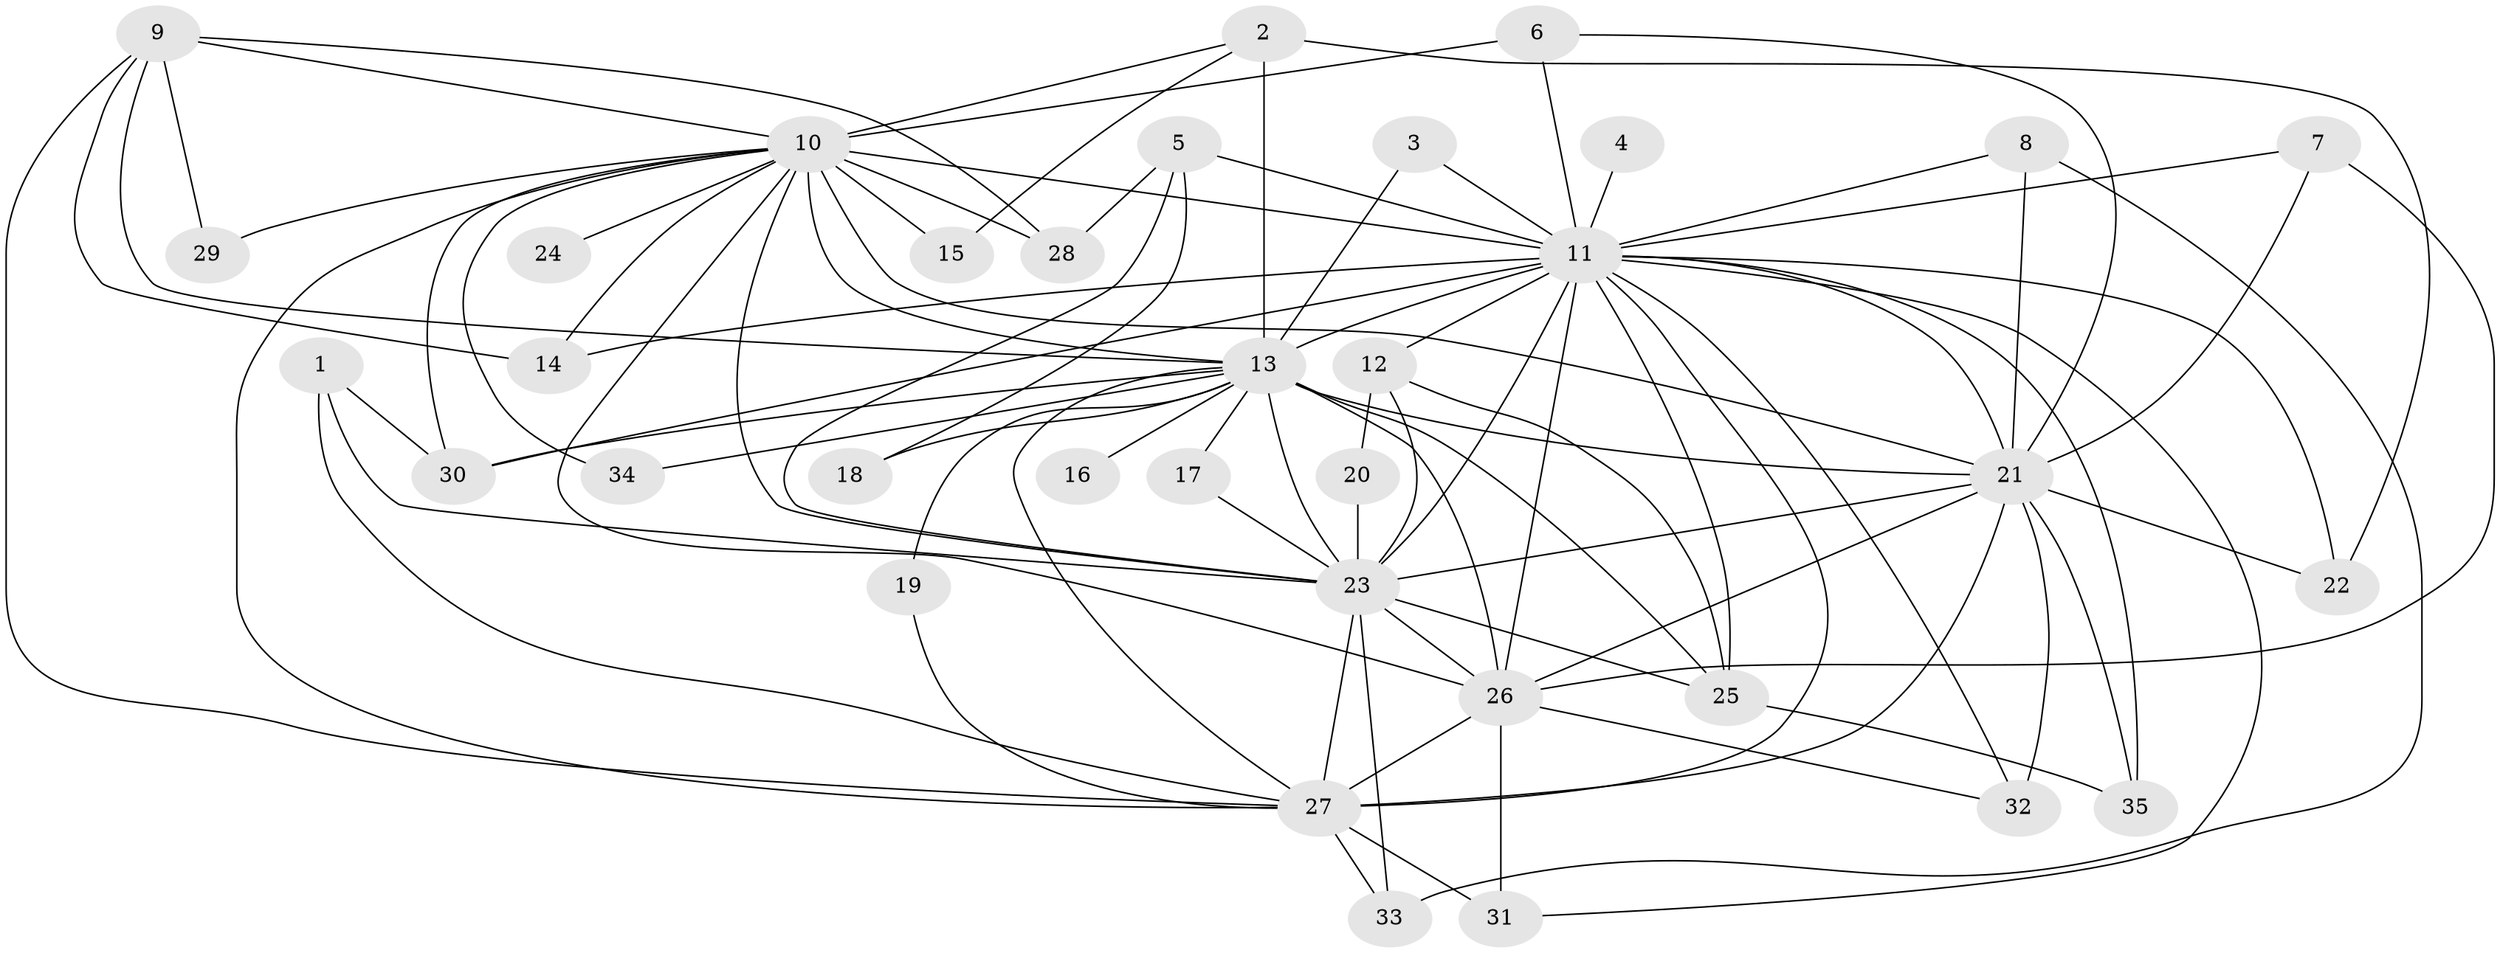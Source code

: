 // original degree distribution, {18: 0.028985507246376812, 17: 0.043478260869565216, 16: 0.028985507246376812, 14: 0.014492753623188406, 12: 0.014492753623188406, 23: 0.014492753623188406, 4: 0.10144927536231885, 3: 0.2318840579710145, 6: 0.014492753623188406, 2: 0.4782608695652174, 5: 0.028985507246376812}
// Generated by graph-tools (version 1.1) at 2025/49/03/09/25 03:49:27]
// undirected, 35 vertices, 88 edges
graph export_dot {
graph [start="1"]
  node [color=gray90,style=filled];
  1;
  2;
  3;
  4;
  5;
  6;
  7;
  8;
  9;
  10;
  11;
  12;
  13;
  14;
  15;
  16;
  17;
  18;
  19;
  20;
  21;
  22;
  23;
  24;
  25;
  26;
  27;
  28;
  29;
  30;
  31;
  32;
  33;
  34;
  35;
  1 -- 23 [weight=1.0];
  1 -- 27 [weight=1.0];
  1 -- 30 [weight=1.0];
  2 -- 10 [weight=1.0];
  2 -- 13 [weight=2.0];
  2 -- 15 [weight=1.0];
  2 -- 22 [weight=1.0];
  3 -- 11 [weight=1.0];
  3 -- 13 [weight=1.0];
  4 -- 11 [weight=1.0];
  5 -- 11 [weight=2.0];
  5 -- 18 [weight=1.0];
  5 -- 23 [weight=1.0];
  5 -- 28 [weight=1.0];
  6 -- 10 [weight=1.0];
  6 -- 11 [weight=1.0];
  6 -- 21 [weight=1.0];
  7 -- 11 [weight=1.0];
  7 -- 21 [weight=1.0];
  7 -- 26 [weight=1.0];
  8 -- 11 [weight=1.0];
  8 -- 21 [weight=1.0];
  8 -- 33 [weight=1.0];
  9 -- 10 [weight=1.0];
  9 -- 13 [weight=1.0];
  9 -- 14 [weight=1.0];
  9 -- 27 [weight=1.0];
  9 -- 28 [weight=1.0];
  9 -- 29 [weight=1.0];
  10 -- 11 [weight=4.0];
  10 -- 13 [weight=5.0];
  10 -- 14 [weight=1.0];
  10 -- 15 [weight=2.0];
  10 -- 21 [weight=2.0];
  10 -- 23 [weight=2.0];
  10 -- 24 [weight=2.0];
  10 -- 26 [weight=3.0];
  10 -- 27 [weight=2.0];
  10 -- 28 [weight=1.0];
  10 -- 29 [weight=1.0];
  10 -- 30 [weight=1.0];
  10 -- 34 [weight=1.0];
  11 -- 12 [weight=1.0];
  11 -- 13 [weight=5.0];
  11 -- 14 [weight=1.0];
  11 -- 21 [weight=2.0];
  11 -- 22 [weight=1.0];
  11 -- 23 [weight=2.0];
  11 -- 25 [weight=1.0];
  11 -- 26 [weight=2.0];
  11 -- 27 [weight=2.0];
  11 -- 30 [weight=1.0];
  11 -- 31 [weight=1.0];
  11 -- 32 [weight=1.0];
  11 -- 35 [weight=1.0];
  12 -- 20 [weight=1.0];
  12 -- 23 [weight=1.0];
  12 -- 25 [weight=1.0];
  13 -- 16 [weight=2.0];
  13 -- 17 [weight=1.0];
  13 -- 18 [weight=1.0];
  13 -- 19 [weight=1.0];
  13 -- 21 [weight=2.0];
  13 -- 23 [weight=3.0];
  13 -- 25 [weight=1.0];
  13 -- 26 [weight=3.0];
  13 -- 27 [weight=2.0];
  13 -- 30 [weight=1.0];
  13 -- 34 [weight=1.0];
  17 -- 23 [weight=1.0];
  19 -- 27 [weight=1.0];
  20 -- 23 [weight=1.0];
  21 -- 22 [weight=1.0];
  21 -- 23 [weight=1.0];
  21 -- 26 [weight=1.0];
  21 -- 27 [weight=2.0];
  21 -- 32 [weight=1.0];
  21 -- 35 [weight=1.0];
  23 -- 25 [weight=1.0];
  23 -- 26 [weight=2.0];
  23 -- 27 [weight=1.0];
  23 -- 33 [weight=1.0];
  25 -- 35 [weight=1.0];
  26 -- 27 [weight=1.0];
  26 -- 31 [weight=1.0];
  26 -- 32 [weight=1.0];
  27 -- 31 [weight=2.0];
  27 -- 33 [weight=1.0];
}
